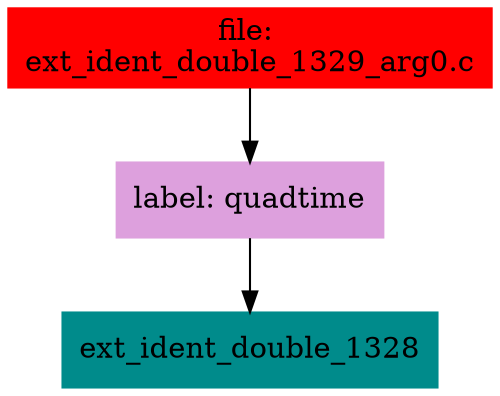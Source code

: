 digraph G {
node [shape=box]

0 [label="file: 
ext_ident_double_1329_arg0.c",color=red, style=filled]
1 [label="label: quadtime",color=plum, style=filled]
0 -> 1
2 [label="ext_ident_double_1328",color=cyan4, style=filled]
1 -> 2


}

